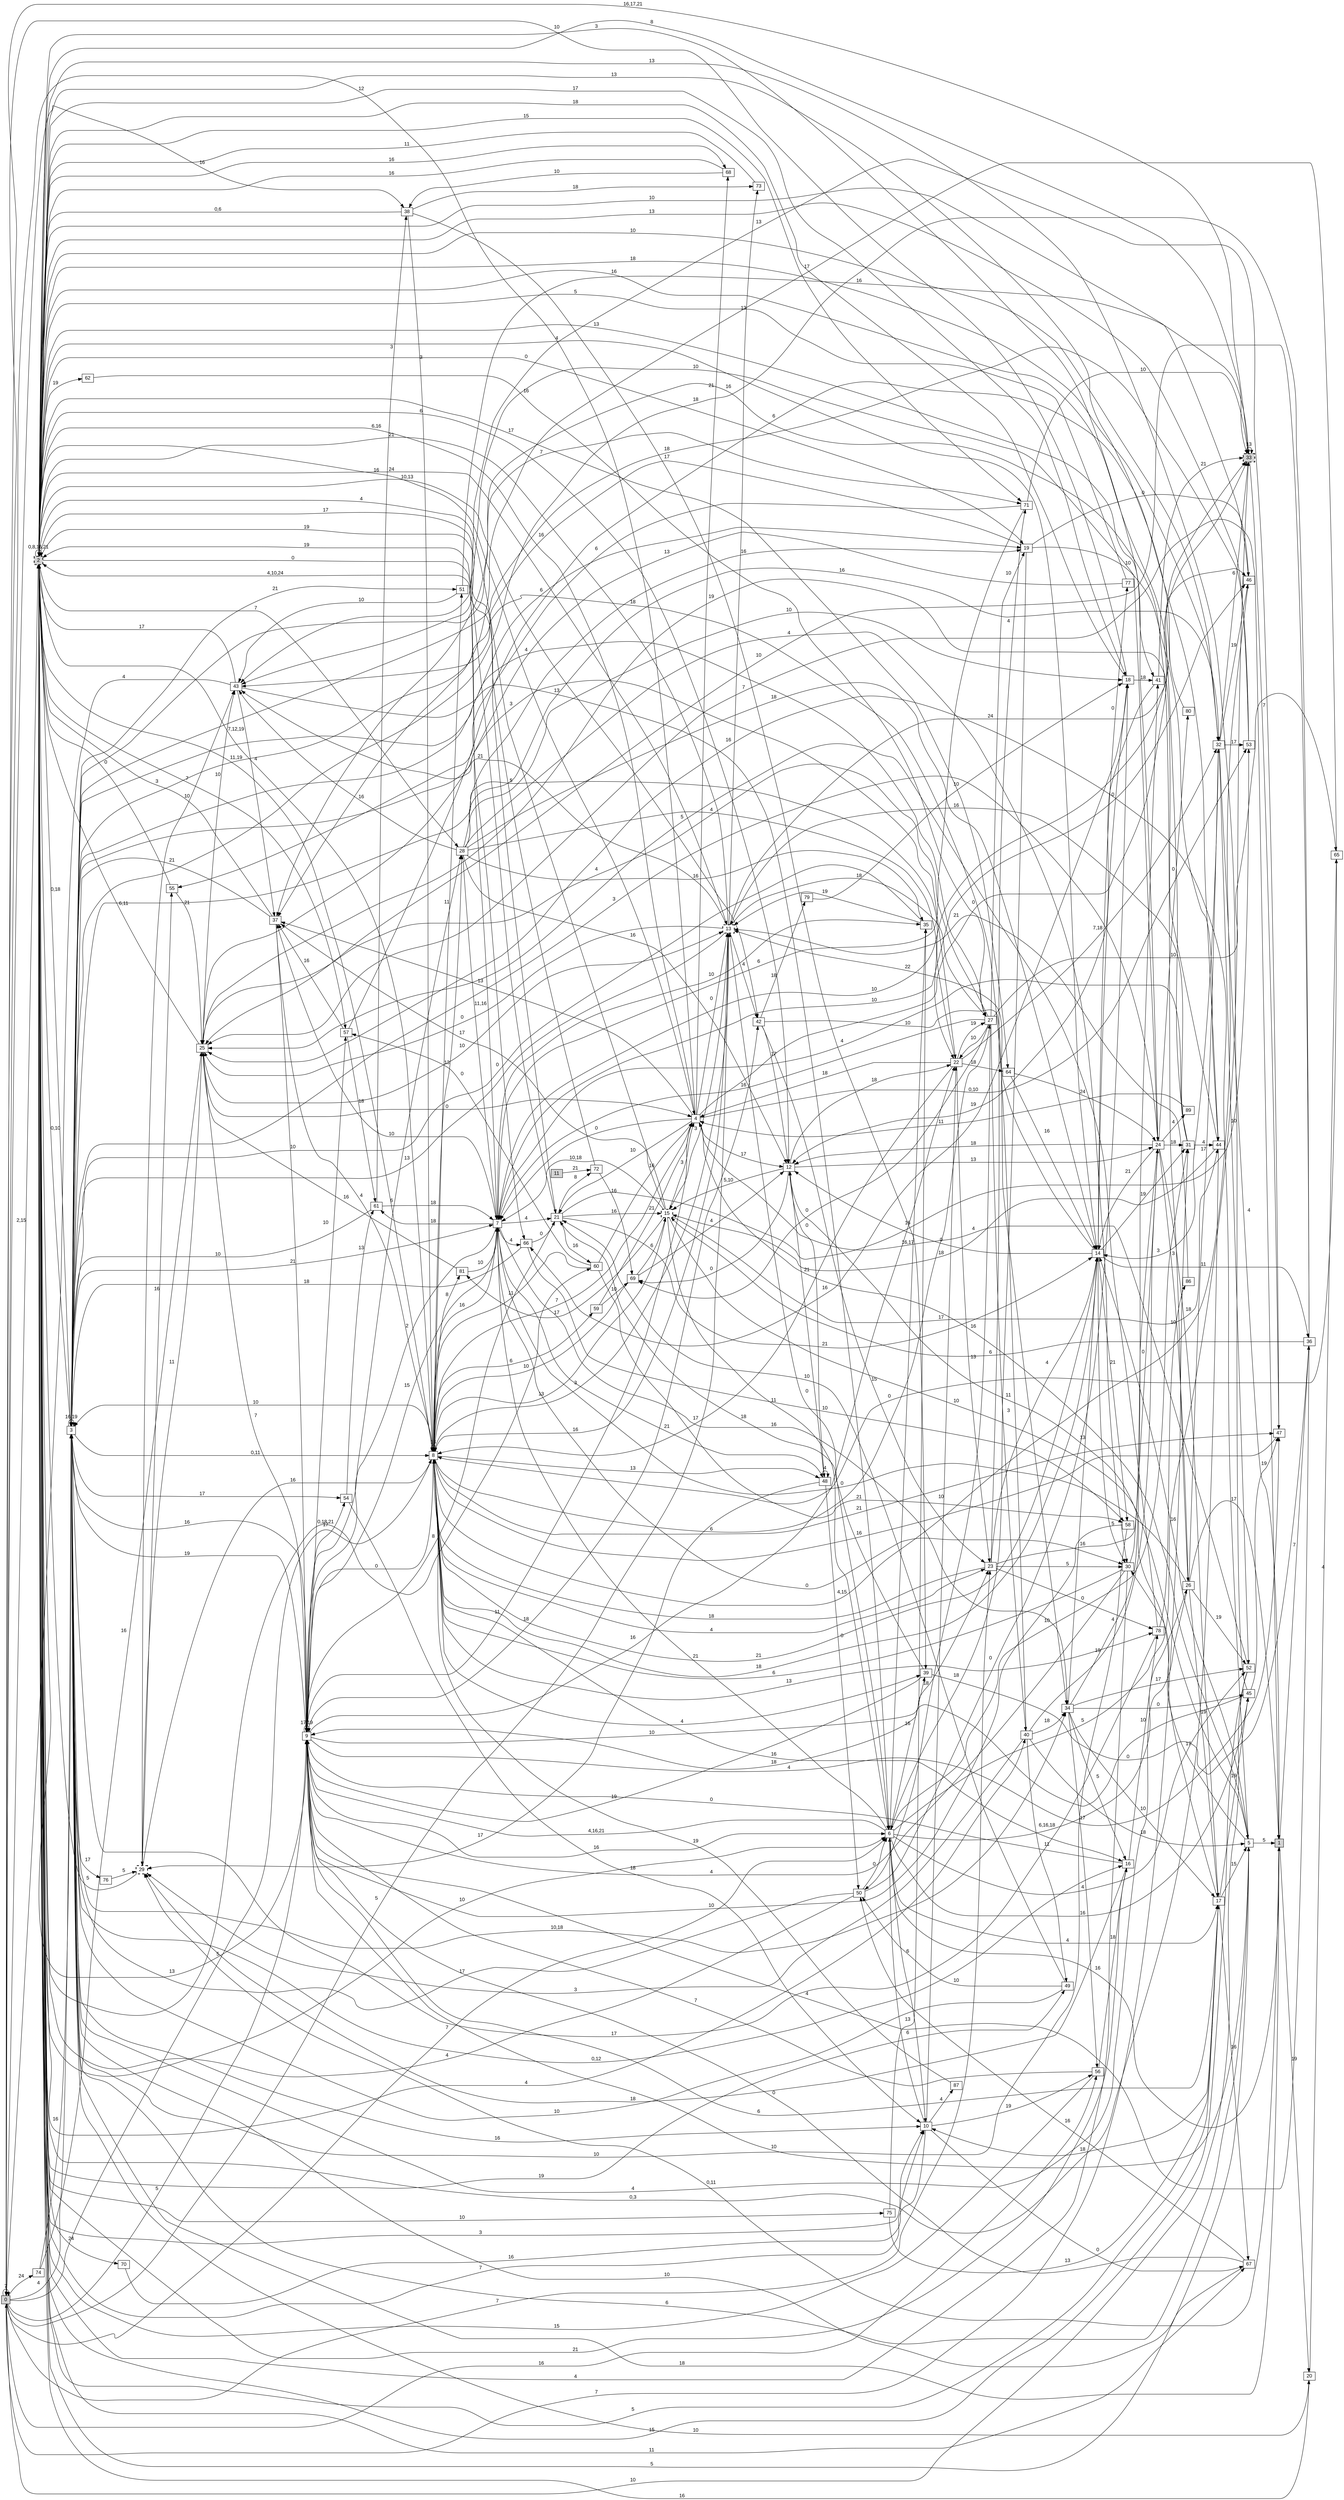 digraph "NDFA" {
  rankdir=LR
  node [shape=box width=0.1 height=0.1 fontname=Arial]
  edge [fontname=Arial]
/* Estados */
 s0 [label="0" style="filled"] /* I:1 F:0 D:0 */
 s1 [label="1" style="filled"] /* I:1 F:0 D:0 */
 s2 [label="2" style="filled,bold,dashed"] /* I:1 F:1 D:0 */
 s3 [label="3" ] /* I:0 F:0 D:0 */
 s4 [label="4" ] /* I:0 F:0 D:0 */
 s5 [label="5" ] /* I:0 F:0 D:0 */
 s6 [label="6" ] /* I:0 F:0 D:0 */
 s7 [label="7" ] /* I:0 F:0 D:0 */
 s8 [label="8" ] /* I:0 F:0 D:0 */
 s9 [label="9" ] /* I:0 F:0 D:0 */
 s10 [label="10" ] /* I:0 F:0 D:0 */
 s11 [label="11" style="filled"] /* I:1 F:0 D:0 */
 s12 [label="12" ] /* I:0 F:0 D:0 */
 s13 [label="13" style="bold,dashed"] /* I:0 F:1 D:0 */
 s14 [label="14" ] /* I:0 F:0 D:0 */
 s15 [label="15" style="bold,dashed"] /* I:0 F:1 D:0 */
 s16 [label="16" ] /* I:0 F:0 D:0 */
 s17 [label="17" ] /* I:0 F:0 D:0 */
 s18 [label="18" ] /* I:0 F:0 D:0 */
 s19 [label="19" ] /* I:0 F:0 D:0 */
 s20 [label="20" ] /* I:0 F:0 D:0 */
 s21 [label="21" ] /* I:0 F:0 D:0 */
 s22 [label="22" ] /* I:0 F:0 D:0 */
 s23 [label="23" ] /* I:0 F:0 D:0 */
 s24 [label="24" ] /* I:0 F:0 D:0 */
 s25 [label="25" ] /* I:0 F:0 D:0 */
 s26 [label="26" ] /* I:0 F:0 D:0 */
 s27 [label="27" ] /* I:0 F:0 D:0 */
 s28 [label="28" ] /* I:0 F:0 D:0 */
 s29 [label="29" style="bold,dashed"] /* I:0 F:1 D:0 */
 s30 [label="30" ] /* I:0 F:0 D:0 */
 s31 [label="31" ] /* I:0 F:0 D:0 */
 s32 [label="32" ] /* I:0 F:0 D:0 */
 s33 [label="33" style="filled,bold,dashed"] /* I:1 F:1 D:0 */
 s34 [label="34" ] /* I:0 F:0 D:0 */
 s35 [label="35" ] /* I:0 F:0 D:0 */
 s36 [label="36" ] /* I:0 F:0 D:0 */
 s37 [label="37" ] /* I:0 F:0 D:0 */
 s38 [label="38" ] /* I:0 F:0 D:0 */
 s39 [label="39" ] /* I:0 F:0 D:0 */
 s40 [label="40" ] /* I:0 F:0 D:0 */
 s41 [label="41" ] /* I:0 F:0 D:0 */
 s42 [label="42" ] /* I:0 F:0 D:0 */
 s43 [label="43" ] /* I:0 F:0 D:0 */
 s44 [label="44" ] /* I:0 F:0 D:0 */
 s45 [label="45" ] /* I:0 F:0 D:0 */
 s46 [label="46" ] /* I:0 F:0 D:0 */
 s47 [label="47" ] /* I:0 F:0 D:0 */
 s48 [label="48" ] /* I:0 F:0 D:0 */
 s49 [label="49" ] /* I:0 F:0 D:0 */
 s50 [label="50" ] /* I:0 F:0 D:0 */
 s51 [label="51" ] /* I:0 F:0 D:0 */
 s52 [label="52" ] /* I:0 F:0 D:0 */
 s53 [label="53" ] /* I:0 F:0 D:0 */
 s54 [label="54" ] /* I:0 F:0 D:0 */
 s55 [label="55" ] /* I:0 F:0 D:0 */
 s56 [label="56" ] /* I:0 F:0 D:0 */
 s57 [label="57" ] /* I:0 F:0 D:0 */
 s58 [label="58" ] /* I:0 F:0 D:0 */
 s59 [label="59" ] /* I:0 F:0 D:0 */
 s60 [label="60" ] /* I:0 F:0 D:0 */
 s61 [label="61" ] /* I:0 F:0 D:0 */
 s62 [label="62" ] /* I:0 F:0 D:0 */
 s64 [label="64" ] /* I:0 F:0 D:0 */
 s65 [label="65" ] /* I:0 F:0 D:0 */
 s66 [label="66" ] /* I:0 F:0 D:0 */
 s67 [label="67" ] /* I:0 F:0 D:0 */
 s68 [label="68" ] /* I:0 F:0 D:0 */
 s69 [label="69" ] /* I:0 F:0 D:0 */
 s70 [label="70" ] /* I:0 F:0 D:0 */
 s71 [label="71" ] /* I:0 F:0 D:0 */
 s72 [label="72" ] /* I:0 F:0 D:0 */
 s73 [label="73" ] /* I:0 F:0 D:0 */
 s74 [label="74" ] /* I:0 F:0 D:0 */
 s75 [label="75" ] /* I:0 F:0 D:0 */
 s76 [label="76" ] /* I:0 F:0 D:0 */
 s77 [label="77" ] /* I:0 F:0 D:0 */
 s78 [label="78" ] /* I:0 F:0 D:0 */
 s79 [label="79" ] /* I:0 F:0 D:0 */
 s80 [label="80" ] /* I:0 F:0 D:0 */
 s81 [label="81" ] /* I:0 F:0 D:0 */
 s86 [label="86" ] /* I:0 F:0 D:0 */
 s87 [label="87" ] /* I:0 F:0 D:0 */
 s89 [label="89" ] /* I:0 F:0 D:0 */
/* Transiciones */
  s0 -> s0 [label="7"]
  s0 -> s2 [label="2,15"]
  s0 -> s3 [label="4"]
  s0 -> s6 [label="7"]
  s0 -> s8 [label="5"]
  s0 -> s9 [label="5"]
  s0 -> s13 [label="5"]
  s0 -> s23 [label="7"]
  s0 -> s31 [label="7"]
  s0 -> s33 [label="16,17,21"]
  s0 -> s38 [label="16"]
  s0 -> s56 [label="16"]
  s0 -> s74 [label="24"]
  s1 -> s3 [label="18"]
  s1 -> s20 [label="19"]
  s1 -> s25 [label="7"]
  s1 -> s29 [label="0,11"]
  s1 -> s36 [label="7"]
  s2 -> s2 [label="0,8,16,21"]
  s2 -> s3 [label="0,18"]
  s2 -> s4 [label="16"]
  s2 -> s5 [label="5"]
  s2 -> s6 [label="10"]
  s2 -> s8 [label="11,19"]
  s2 -> s10 [label="3"]
  s2 -> s12 [label="6"]
  s2 -> s13 [label="24"]
  s2 -> s14 [label="4"]
  s2 -> s17 [label="5"]
  s2 -> s18 [label="17"]
  s2 -> s19 [label="0"]
  s2 -> s21 [label="19"]
  s2 -> s24 [label="13"]
  s2 -> s28 [label="7"]
  s2 -> s32 [label="18"]
  s2 -> s33 [label="8"]
  s2 -> s40 [label="4"]
  s2 -> s41 [label="3"]
  s2 -> s42 [label="10,13"]
  s2 -> s49 [label="19"]
  s2 -> s57 [label="7"]
  s2 -> s60 [label="0,18,21"]
  s2 -> s62 [label="19"]
  s2 -> s64 [label="17"]
  s2 -> s66 [label="0"]
  s2 -> s67 [label="11"]
  s2 -> s68 [label="16"]
  s2 -> s70 [label="24"]
  s2 -> s71 [label="15"]
  s2 -> s75 [label="10"]
  s3 -> s2 [label="0,10"]
  s3 -> s3 [label="16,19"]
  s3 -> s7 [label="21"]
  s3 -> s8 [label="0,11"]
  s3 -> s9 [label="16"]
  s3 -> s10 [label="16"]
  s3 -> s16 [label="0,12"]
  s3 -> s19 [label="6"]
  s3 -> s20 [label="10"]
  s3 -> s22 [label="3"]
  s3 -> s27 [label="4"]
  s3 -> s34 [label="10,18"]
  s3 -> s51 [label="21"]
  s3 -> s54 [label="17"]
  s3 -> s71 [label="7"]
  s3 -> s76 [label="17"]
  s4 -> s0 [label="12"]
  s4 -> s2 [label="6,16"]
  s4 -> s7 [label="0"]
  s4 -> s8 [label="7"]
  s4 -> s12 [label="17"]
  s4 -> s13 [label="0"]
  s4 -> s21 [label="10"]
  s4 -> s33 [label="0"]
  s4 -> s37 [label="13"]
  s4 -> s53 [label="0,10"]
  s4 -> s68 [label="21"]
  s5 -> s1 [label="5"]
  s5 -> s3 [label="6"]
  s5 -> s4 [label="16"]
  s5 -> s14 [label="16"]
  s5 -> s25 [label="16"]
  s5 -> s30 [label="17"]
  s6 -> s1 [label="16"]
  s6 -> s7 [label="21"]
  s6 -> s9 [label="4,16,21"]
  s6 -> s10 [label="6"]
  s6 -> s13 [label="0"]
  s6 -> s17 [label="4"]
  s6 -> s26 [label="6,16,18"]
  s6 -> s31 [label="10"]
  s6 -> s33 [label="5"]
  s6 -> s35 [label="16,17"]
  s6 -> s39 [label="16"]
  s6 -> s45 [label="16"]
  s6 -> s52 [label="4"]
  s7 -> s2 [label="4,10,24"]
  s7 -> s9 [label="2"]
  s7 -> s21 [label="4"]
  s7 -> s30 [label="0"]
  s7 -> s33 [label="10"]
  s7 -> s34 [label="16"]
  s7 -> s35 [label="10"]
  s7 -> s37 [label="10"]
  s7 -> s46 [label="10"]
  s7 -> s48 [label="21"]
  s7 -> s61 [label="18"]
  s7 -> s66 [label="4"]
  s8 -> s2 [label="7,12,19"]
  s8 -> s3 [label="10"]
  s8 -> s7 [label="16"]
  s8 -> s8 [label="13"]
  s8 -> s9 [label="0"]
  s8 -> s13 [label="16"]
  s8 -> s14 [label="18"]
  s8 -> s16 [label="16"]
  s8 -> s23 [label="4"]
  s8 -> s27 [label="6"]
  s8 -> s28 [label="13"]
  s8 -> s39 [label="4"]
  s8 -> s47 [label="21"]
  s8 -> s48 [label="13"]
  s8 -> s51 [label="11"]
  s8 -> s59 [label="6"]
  s8 -> s78 [label="13"]
  s8 -> s81 [label="8"]
  s9 -> s2 [label="13"]
  s9 -> s3 [label="19"]
  s9 -> s4 [label="11"]
  s9 -> s5 [label="10"]
  s9 -> s6 [label="16"]
  s9 -> s7 [label="15"]
  s9 -> s9 [label="17,19"]
  s9 -> s22 [label="16"]
  s9 -> s23 [label="10"]
  s9 -> s25 [label="7"]
  s9 -> s28 [label="6"]
  s9 -> s42 [label="18"]
  s9 -> s47 [label="4"]
  s9 -> s54 [label="17"]
  s9 -> s57 [label="10"]
  s10 -> s2 [label="7"]
  s10 -> s6 [label="6"]
  s10 -> s22 [label="10"]
  s10 -> s56 [label="19"]
  s10 -> s67 [label="0"]
  s10 -> s87 [label="4"]
  s11 -> s72 [label="21"]
  s12 -> s15 [label="5,10"]
  s12 -> s22 [label="18"]
  s12 -> s24 [label="13"]
  s12 -> s48 [label="0"]
  s12 -> s69 [label="0"]
  s13 -> s2 [label="21"]
  s13 -> s3 [label="13"]
  s13 -> s8 [label="3"]
  s13 -> s15 [label="3"]
  s13 -> s25 [label="0"]
  s13 -> s27 [label="18"]
  s13 -> s42 [label="4"]
  s13 -> s43 [label="21"]
  s13 -> s46 [label="24"]
  s13 -> s73 [label="13"]
  s14 -> s8 [label="21"]
  s14 -> s12 [label="0"]
  s14 -> s13 [label="22"]
  s14 -> s18 [label="0"]
  s14 -> s30 [label="5"]
  s14 -> s31 [label="19"]
  s14 -> s36 [label="11"]
  s14 -> s58 [label="21"]
  s14 -> s77 [label="0"]
  s15 -> s2 [label="4"]
  s15 -> s4 [label="3"]
  s15 -> s5 [label="10"]
  s15 -> s6 [label="11"]
  s15 -> s7 [label="10,18"]
  s15 -> s8 [label="13"]
  s15 -> s37 [label="17"]
  s15 -> s44 [label="17"]
  s15 -> s81 [label="17"]
  s16 -> s2 [label="21"]
  s16 -> s9 [label="0"]
  s16 -> s29 [label="18"]
  s16 -> s78 [label="10"]
  s17 -> s5 [label="15"]
  s17 -> s9 [label="6"]
  s17 -> s10 [label="18"]
  s17 -> s12 [label="11"]
  s17 -> s45 [label="19"]
  s17 -> s67 [label="16"]
  s18 -> s0 [label="10"]
  s18 -> s2 [label="18"]
  s18 -> s41 [label="18"]
  s18 -> s66 [label="16"]
  s19 -> s3 [label="16"]
  s19 -> s6 [label="18"]
  s19 -> s44 [label="10"]
  s19 -> s46 [label="0"]
  s20 -> s2 [label="16"]
  s20 -> s65 [label="4"]
  s21 -> s2 [label="19"]
  s21 -> s9 [label="8"]
  s21 -> s14 [label="21"]
  s21 -> s15 [label="16"]
  s21 -> s53 [label="16"]
  s21 -> s60 [label="16"]
  s21 -> s72 [label="8"]
  s22 -> s3 [label="5"]
  s22 -> s4 [label="18"]
  s22 -> s8 [label="17"]
  s22 -> s23 [label="13"]
  s22 -> s27 [label="19"]
  s22 -> s32 [label="7,18"]
  s22 -> s64 [label="18"]
  s23 -> s8 [label="18"]
  s23 -> s14 [label="4"]
  s23 -> s24 [label="16"]
  s23 -> s30 [label="5"]
  s23 -> s71 [label="4"]
  s23 -> s78 [label="0"]
  s24 -> s3 [label="3"]
  s24 -> s12 [label="18"]
  s24 -> s14 [label="21"]
  s24 -> s17 [label="18"]
  s24 -> s26 [label="3"]
  s24 -> s31 [label="18"]
  s24 -> s43 [label="10"]
  s24 -> s80 [label="0"]
  s24 -> s89 [label="4"]
  s25 -> s2 [label="6,11"]
  s25 -> s4 [label="0"]
  s25 -> s13 [label="10"]
  s25 -> s29 [label="11"]
  s25 -> s43 [label="10"]
  s26 -> s1 [label="17"]
  s26 -> s3 [label="4"]
  s26 -> s7 [label="0"]
  s26 -> s17 [label="19"]
  s26 -> s32 [label="17"]
  s26 -> s37 [label="16"]
  s26 -> s52 [label="19"]
  s27 -> s7 [label="16"]
  s27 -> s19 [label="10"]
  s27 -> s22 [label="10"]
  s27 -> s25 [label="4"]
  s27 -> s40 [label="3"]
  s27 -> s50 [label="18"]
  s27 -> s65 [label="10"]
  s27 -> s69 [label="0"]
  s28 -> s7 [label="11,16"]
  s28 -> s12 [label="16"]
  s28 -> s14 [label="18"]
  s28 -> s18 [label="10"]
  s28 -> s19 [label="16"]
  s28 -> s22 [label="4"]
  s28 -> s30 [label="4"]
  s28 -> s32 [label="16"]
  s28 -> s35 [label="16"]
  s28 -> s43 [label="16"]
  s29 -> s2 [label="5"]
  s29 -> s8 [label="16"]
  s29 -> s43 [label="10"]
  s29 -> s55 [label="16"]
  s30 -> s2 [label="4"]
  s30 -> s8 [label="6"]
  s30 -> s9 [label="4"]
  s30 -> s24 [label="0"]
  s31 -> s2 [label="16"]
  s31 -> s7 [label="4"]
  s31 -> s13 [label="16"]
  s31 -> s44 [label="4"]
  s32 -> s1 [label="4"]
  s32 -> s2 [label="10"]
  s32 -> s14 [label="3"]
  s32 -> s33 [label="6"]
  s32 -> s46 [label="19"]
  s32 -> s52 [label="10"]
  s32 -> s53 [label="17"]
  s33 -> s33 [label="13"]
  s33 -> s47 [label="7"]
  s34 -> s14 [label="13"]
  s34 -> s16 [label="5"]
  s34 -> s17 [label="10"]
  s34 -> s41 [label="4"]
  s34 -> s45 [label="0"]
  s34 -> s52 [label="17"]
  s34 -> s56 [label="17"]
  s35 -> s3 [label="0"]
  s35 -> s13 [label="19"]
  s36 -> s3 [label="18"]
  s36 -> s9 [label="4"]
  s36 -> s15 [label="6"]
  s36 -> s25 [label="10"]
  s37 -> s2 [label="3"]
  s37 -> s3 [label="21"]
  s37 -> s8 [label="4"]
  s37 -> s9 [label="10"]
  s38 -> s2 [label="0,6"]
  s38 -> s8 [label="3"]
  s38 -> s39 [label="17"]
  s38 -> s73 [label="18"]
  s39 -> s9 [label="19"]
  s39 -> s21 [label="18"]
  s39 -> s36 [label="0"]
  s40 -> s5 [label="18"]
  s40 -> s24 [label="19"]
  s40 -> s29 [label="3"]
  s40 -> s34 [label="18"]
  s40 -> s43 [label="18"]
  s40 -> s49 [label="11"]
  s41 -> s12 [label="19"]
  s41 -> s33 [label="21"]
  s42 -> s12 [label="17"]
  s42 -> s23 [label="15"]
  s42 -> s34 [label="10"]
  s42 -> s79 [label="18"]
  s43 -> s0 [label="4"]
  s43 -> s2 [label="17"]
  s43 -> s6 [label="13"]
  s43 -> s37 [label="4"]
  s44 -> s2 [label="0,3"]
  s44 -> s15 [label="18"]
  s44 -> s25 [label="19"]
  s45 -> s2 [label="13"]
  s45 -> s9 [label="18"]
  s45 -> s47 [label="19"]
  s46 -> s2 [label="10"]
  s46 -> s8 [label="4,15"]
  s47 -> s8 [label="16"]
  s47 -> s43 [label="13"]
  s48 -> s12 [label="21"]
  s48 -> s29 [label="17"]
  s48 -> s48 [label="4"]
  s48 -> s50 [label="0"]
  s49 -> s3 [label="10"]
  s49 -> s21 [label="10"]
  s49 -> s50 [label="10"]
  s50 -> s2 [label="4"]
  s50 -> s3 [label="17"]
  s50 -> s6 [label="0"]
  s50 -> s18 [label="0"]
  s51 -> s33 [label="16"]
  s51 -> s43 [label="10"]
  s52 -> s0 [label="10"]
  s52 -> s2 [label="15"]
  s52 -> s4 [label="4"]
  s53 -> s2 [label="13"]
  s53 -> s3 [label="18"]
  s54 -> s10 [label="18"]
  s54 -> s61 [label="13"]
  s55 -> s2 [label="0"]
  s55 -> s25 [label="21"]
  s56 -> s2 [label="15"]
  s56 -> s9 [label="7"]
  s56 -> s16 [label="18"]
  s57 -> s37 [label="16"]
  s57 -> s44 [label="6"]
  s57 -> s61 [label="18"]
  s58 -> s3 [label="10"]
  s58 -> s9 [label="10"]
  s59 -> s4 [label="21"]
  s59 -> s69 [label="10"]
  s60 -> s4 [label="16"]
  s60 -> s8 [label="11"]
  s60 -> s57 [label="0"]
  s60 -> s58 [label="21"]
  s61 -> s3 [label="10"]
  s61 -> s7 [label="18"]
  s61 -> s38 [label="3"]
  s62 -> s27 [label="16"]
  s64 -> s14 [label="16"]
  s64 -> s24 [label="24"]
  s65 -> s8 [label="0"]
  s65 -> s37 [label="17"]
  s66 -> s3 [label="18"]
  s66 -> s21 [label="0"]
  s66 -> s58 [label="10"]
  s67 -> s3 [label="10"]
  s67 -> s9 [label="0"]
  s67 -> s50 [label="16"]
  s68 -> s2 [label="16"]
  s68 -> s38 [label="10"]
  s69 -> s8 [label="10"]
  s69 -> s12 [label="4"]
  s69 -> s15 [label="6"]
  s70 -> s10 [label="16"]
  s71 -> s7 [label="6"]
  s71 -> s33 [label="10"]
  s71 -> s55 [label="6"]
  s72 -> s2 [label="17"]
  s72 -> s69 [label="16"]
  s73 -> s2 [label="11"]
  s74 -> s3 [label="16"]
  s74 -> s25 [label="16"]
  s75 -> s17 [label="13"]
  s75 -> s35 [label="13"]
  s76 -> s29 [label="5"]
  s77 -> s2 [label="5"]
  s77 -> s25 [label="13"]
  s78 -> s3 [label="17"]
  s78 -> s25 [label="5"]
  s78 -> s86 [label="10"]
  s79 -> s18 [label="10"]
  s80 -> s2 [label="13"]
  s81 -> s7 [label="10"]
  s81 -> s25 [label="16"]
  s86 -> s13 [label="21"]
  s87 -> s8 [label="19"]
  s89 -> s4 [label="11"]
}
